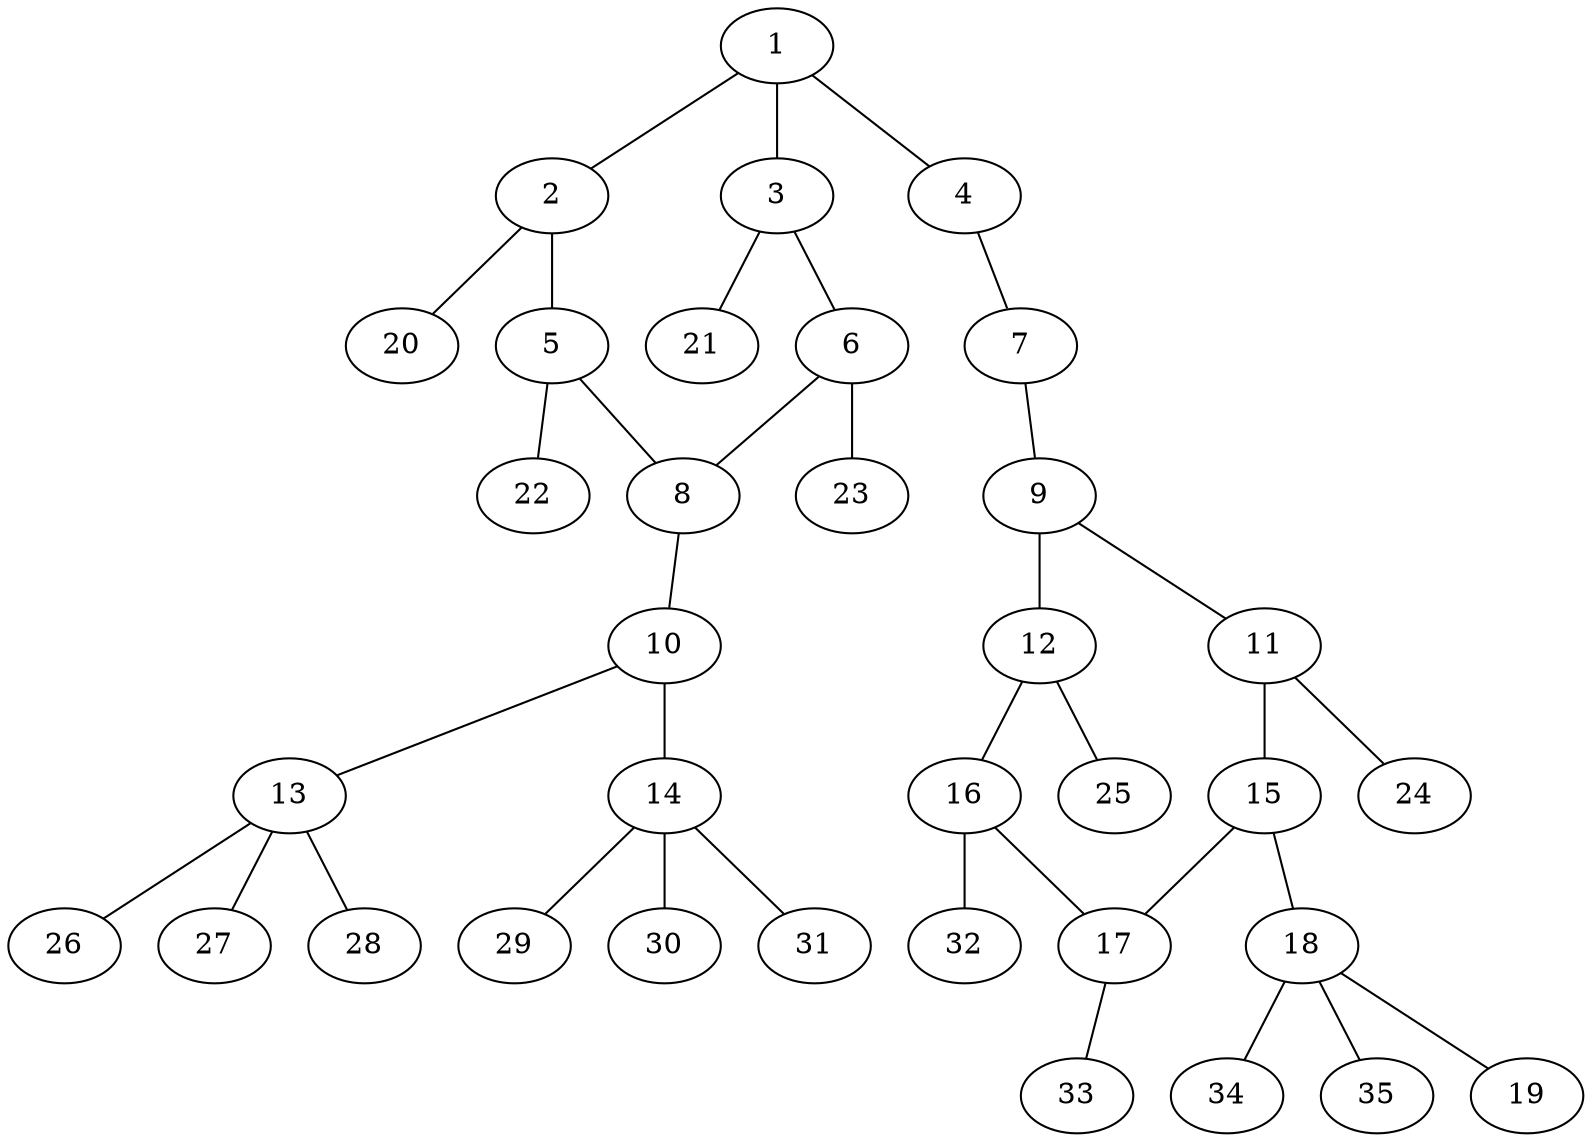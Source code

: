 graph molecule_3371 {
	1	 [chem=C];
	2	 [chem=C];
	1 -- 2	 [valence=1];
	3	 [chem=C];
	1 -- 3	 [valence=2];
	4	 [chem=N];
	1 -- 4	 [valence=1];
	5	 [chem=C];
	2 -- 5	 [valence=2];
	20	 [chem=H];
	2 -- 20	 [valence=1];
	6	 [chem=C];
	3 -- 6	 [valence=1];
	21	 [chem=H];
	3 -- 21	 [valence=1];
	7	 [chem=N];
	4 -- 7	 [valence=2];
	8	 [chem=C];
	5 -- 8	 [valence=1];
	22	 [chem=H];
	5 -- 22	 [valence=1];
	6 -- 8	 [valence=2];
	23	 [chem=H];
	6 -- 23	 [valence=1];
	9	 [chem=C];
	7 -- 9	 [valence=1];
	10	 [chem=N];
	8 -- 10	 [valence=1];
	11	 [chem=C];
	9 -- 11	 [valence=1];
	12	 [chem=C];
	9 -- 12	 [valence=2];
	13	 [chem=C];
	10 -- 13	 [valence=1];
	14	 [chem=C];
	10 -- 14	 [valence=1];
	15	 [chem=C];
	11 -- 15	 [valence=2];
	24	 [chem=H];
	11 -- 24	 [valence=1];
	16	 [chem=C];
	12 -- 16	 [valence=1];
	25	 [chem=H];
	12 -- 25	 [valence=1];
	26	 [chem=H];
	13 -- 26	 [valence=1];
	27	 [chem=H];
	13 -- 27	 [valence=1];
	28	 [chem=H];
	13 -- 28	 [valence=1];
	29	 [chem=H];
	14 -- 29	 [valence=1];
	30	 [chem=H];
	14 -- 30	 [valence=1];
	31	 [chem=H];
	14 -- 31	 [valence=1];
	17	 [chem=C];
	15 -- 17	 [valence=1];
	18	 [chem=C];
	15 -- 18	 [valence=1];
	16 -- 17	 [valence=2];
	32	 [chem=H];
	16 -- 32	 [valence=1];
	33	 [chem=H];
	17 -- 33	 [valence=1];
	19	 [chem=Cl];
	18 -- 19	 [valence=1];
	34	 [chem=H];
	18 -- 34	 [valence=1];
	35	 [chem=H];
	18 -- 35	 [valence=1];
}
